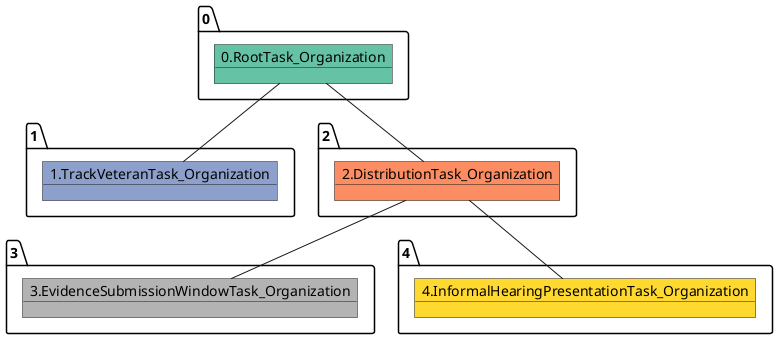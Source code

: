 @startuml
object 0.RootTask_Organization #66c2a5
object 1.TrackVeteranTask_Organization #8da0cb
object 2.DistributionTask_Organization #fc8d62
object 3.EvidenceSubmissionWindowTask_Organization #b3b3b3
object 4.InformalHearingPresentationTask_Organization #ffd92f
0.RootTask_Organization -- 1.TrackVeteranTask_Organization
0.RootTask_Organization -- 2.DistributionTask_Organization
2.DistributionTask_Organization -- 3.EvidenceSubmissionWindowTask_Organization
2.DistributionTask_Organization -- 4.InformalHearingPresentationTask_Organization
@enduml
